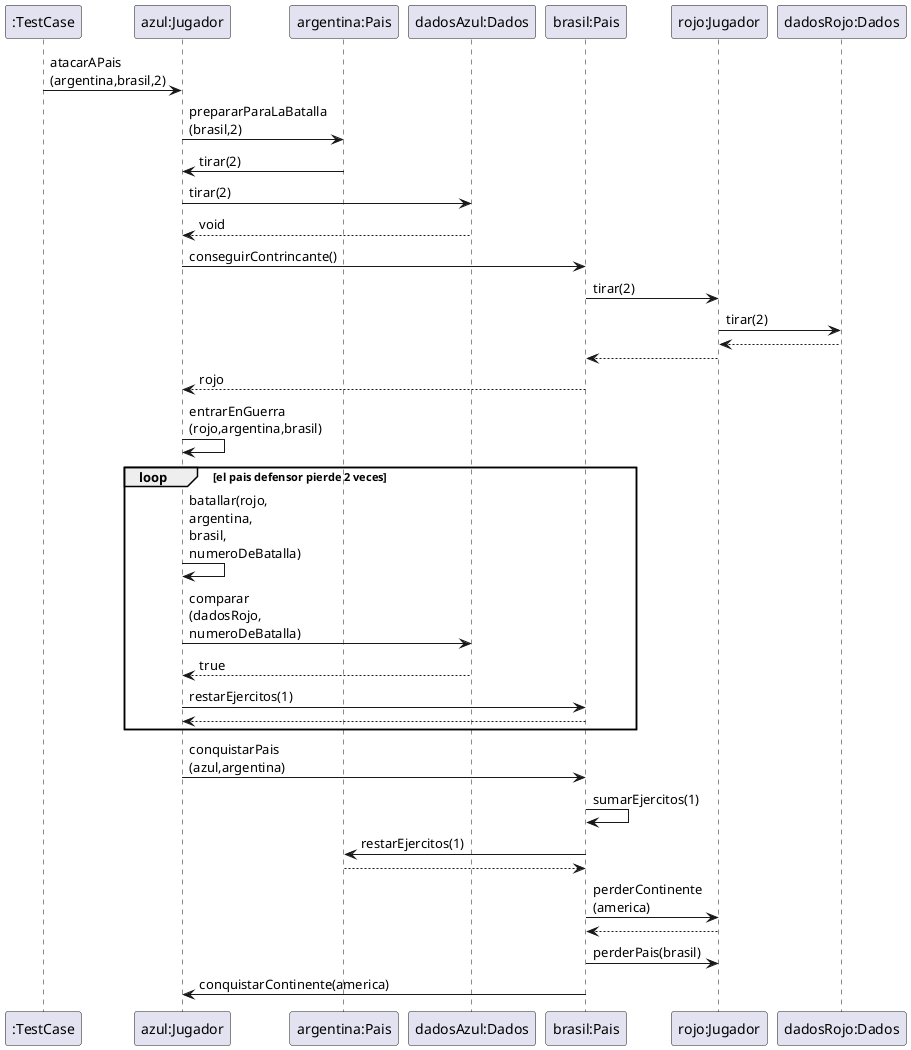 @startuml
skinparam maxmessagesize 20

":TestCase" -> "azul:Jugador" : atacarAPais (argentina,brasil,2)

"azul:Jugador" -> "argentina:Pais" : prepararParaLaBatalla (brasil,2)
"argentina:Pais" -> "azul:Jugador" : tirar(2)
"azul:Jugador" -> "dadosAzul:Dados" : tirar(2)
"dadosAzul:Dados" --> "azul:Jugador" : void

"azul:Jugador" -> "brasil:Pais" : conseguirContrincante()
"brasil:Pais" -> "rojo:Jugador" : tirar(2)
"rojo:Jugador" -> "dadosRojo:Dados" : tirar(2)
"dadosRojo:Dados" --> "rojo:Jugador":
"rojo:Jugador" --> "brasil:Pais":

"brasil:Pais" --> "azul:Jugador" : rojo
"azul:Jugador" -> "azul:Jugador" : entrarEnGuerra (rojo,argentina,brasil)

loop el pais defensor pierde 2 veces
    "azul:Jugador" -> "azul:Jugador" : batallar(rojo, argentina, brasil, numeroDeBatalla)
    "azul:Jugador" -> "dadosAzul:Dados" : comparar (dadosRojo, numeroDeBatalla)
    "dadosAzul:Dados" --> "azul:Jugador" : true
    "azul:Jugador" -> "brasil:Pais" : restarEjercitos(1)
    "brasil:Pais" --> "azul:Jugador":
    end
"azul:Jugador" -> "brasil:Pais" : conquistarPais (azul,argentina)

"brasil:Pais" -> "brasil:Pais" : sumarEjercitos(1)
"brasil:Pais" -> "argentina:Pais" : restarEjercitos(1)
"argentina:Pais" --> "brasil:Pais":
"brasil:Pais" -> "rojo:Jugador" : perderContinente (america)
"rojo:Jugador" --> "brasil:Pais":
"brasil:Pais" -> "rojo:Jugador" : perderPais(brasil)
"brasil:Pais" -> "azul:Jugador" : conquistarContinente(america)

@enduml